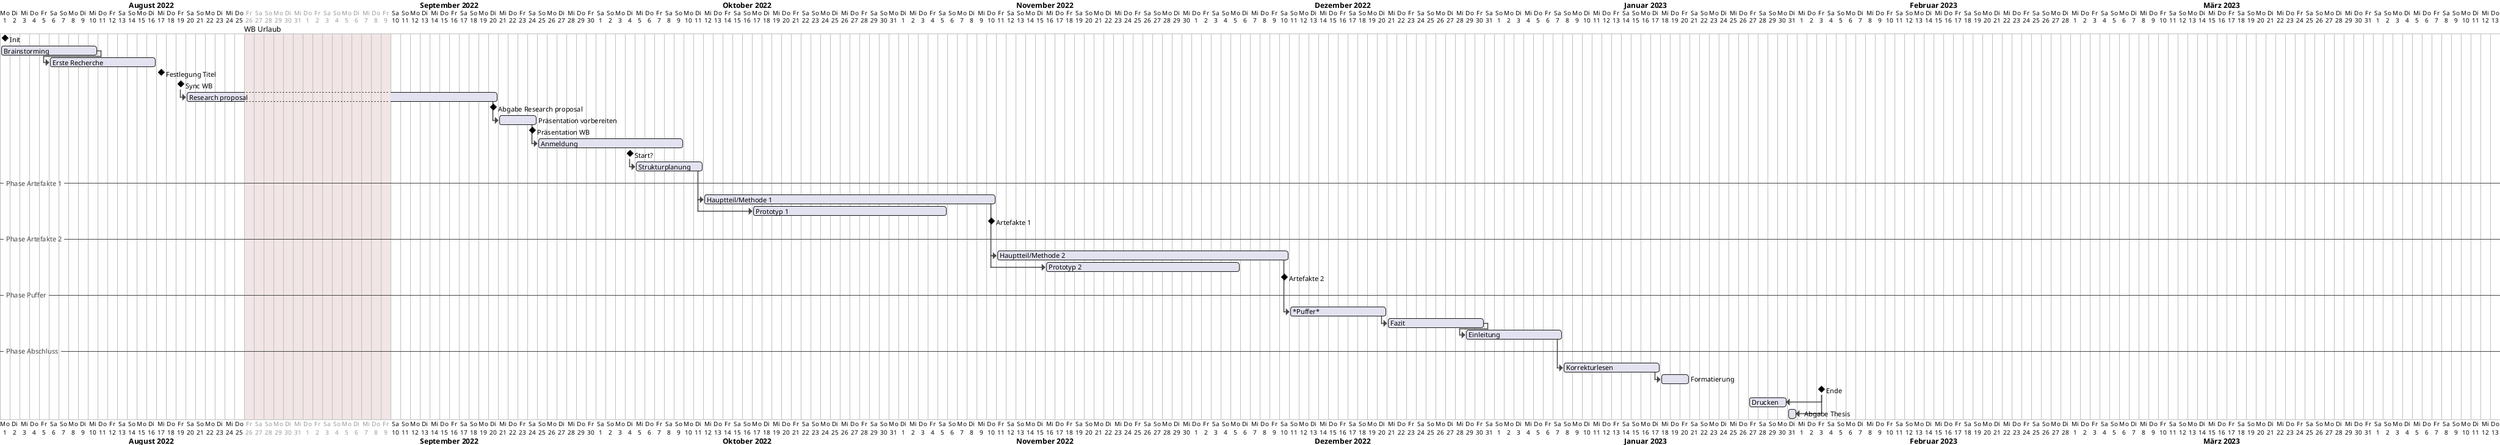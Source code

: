 @startgantt
' project settings
Project starts 2022-08-01
printscale daily

language de
!theme vibrant

%date("yyyy-MM-dd") is colored in salmon

' General milestones
[Init] happens at 2022-08-01

' General dates
2022-08-26 to 2022-09-09 is closed and are named [WB Urlaub]

'task duration
[Brainstorming] lasts 10 days

' task start
[Brainstorming] starts 2022-08-01
[Erste Recherche] starts 5 days before [Brainstorming]'s end 

' task end
[Erste Recherche] ends at 2022-08-16 
[Festlegung Titel] happens 1 day after [Erste Recherche]´s end 
[Sync WB] happens at 2022-08-19
[Research proposal] starts at [Sync WB]'s end and ends at 2022-09-20

' tasks
[Abgabe Research proposal] happens after [Research proposal]´s end
[Research proposal] -> [Präsentation vorbereiten] 
[Präsentation vorbereiten] ends at 2022-09-24
[Präsentation WB] happens after [Präsentation vorbereiten]´s end


[Anmeldung] starts at [Präsentation vorbereiten]'s end and lasts 15 days

[Start?] happens 5 days before [Anmeldung]´s end 


' thesis parts


[Strukturplanung] starts at [Start?]´s end
[Strukturplanung] lasts 7 days

-- Phase Artefakte 1 --

[Hauptteil/Methode 1] starts at [Strukturplanung]'s end 
[Hauptteil/Methode 1] lasts 30 days

[Prototyp 1] starts 5 days after [Hauptteil/Methode 1]´s start 
[Prototyp 1] lasts 20 days

[Artefakte 1] happens at [Hauptteil/Methode 1]´s end

-- Phase Artefakte 2 --

[Hauptteil/Methode 2] starts at [Hauptteil/Methode 1]'s end 
[Hauptteil/Methode 2] lasts 30 days

[Prototyp 2] starts 5 days after [Hauptteil/Methode 2]´s start 
[Prototyp 2] lasts 20 days

[Artefakte 2] happens at [Hauptteil/Methode 2]´s end

-- Phase Puffer --

[*Puffer*] starts at [Hauptteil/Methode 2]´s end
[*Puffer*] lasts 10 days

[Fazit] starts at [*Puffer*]´s end
[Fazit] lasts 10 days

[Einleitung] starts 2 days before [Fazit]´s end
[Einleitung] lasts 10 days

-- Phase Abschluss --

[Korrekturlesen] starts after [Einleitung]´s end
[Korrekturlesen] lasts 10 days

[Formatierung] starts after [Korrekturlesen]´s end
[Formatierung] lasts 3 days

[Ende] happens 122 days after [Start?]'s end
[Drucken] ends 3 days before [Ende]´s start
[Drucken] lasts 4 days

[Abgabe Thesis] ends 2 days before [Ende]´s start
'[Kolloquium]






@endgantt
